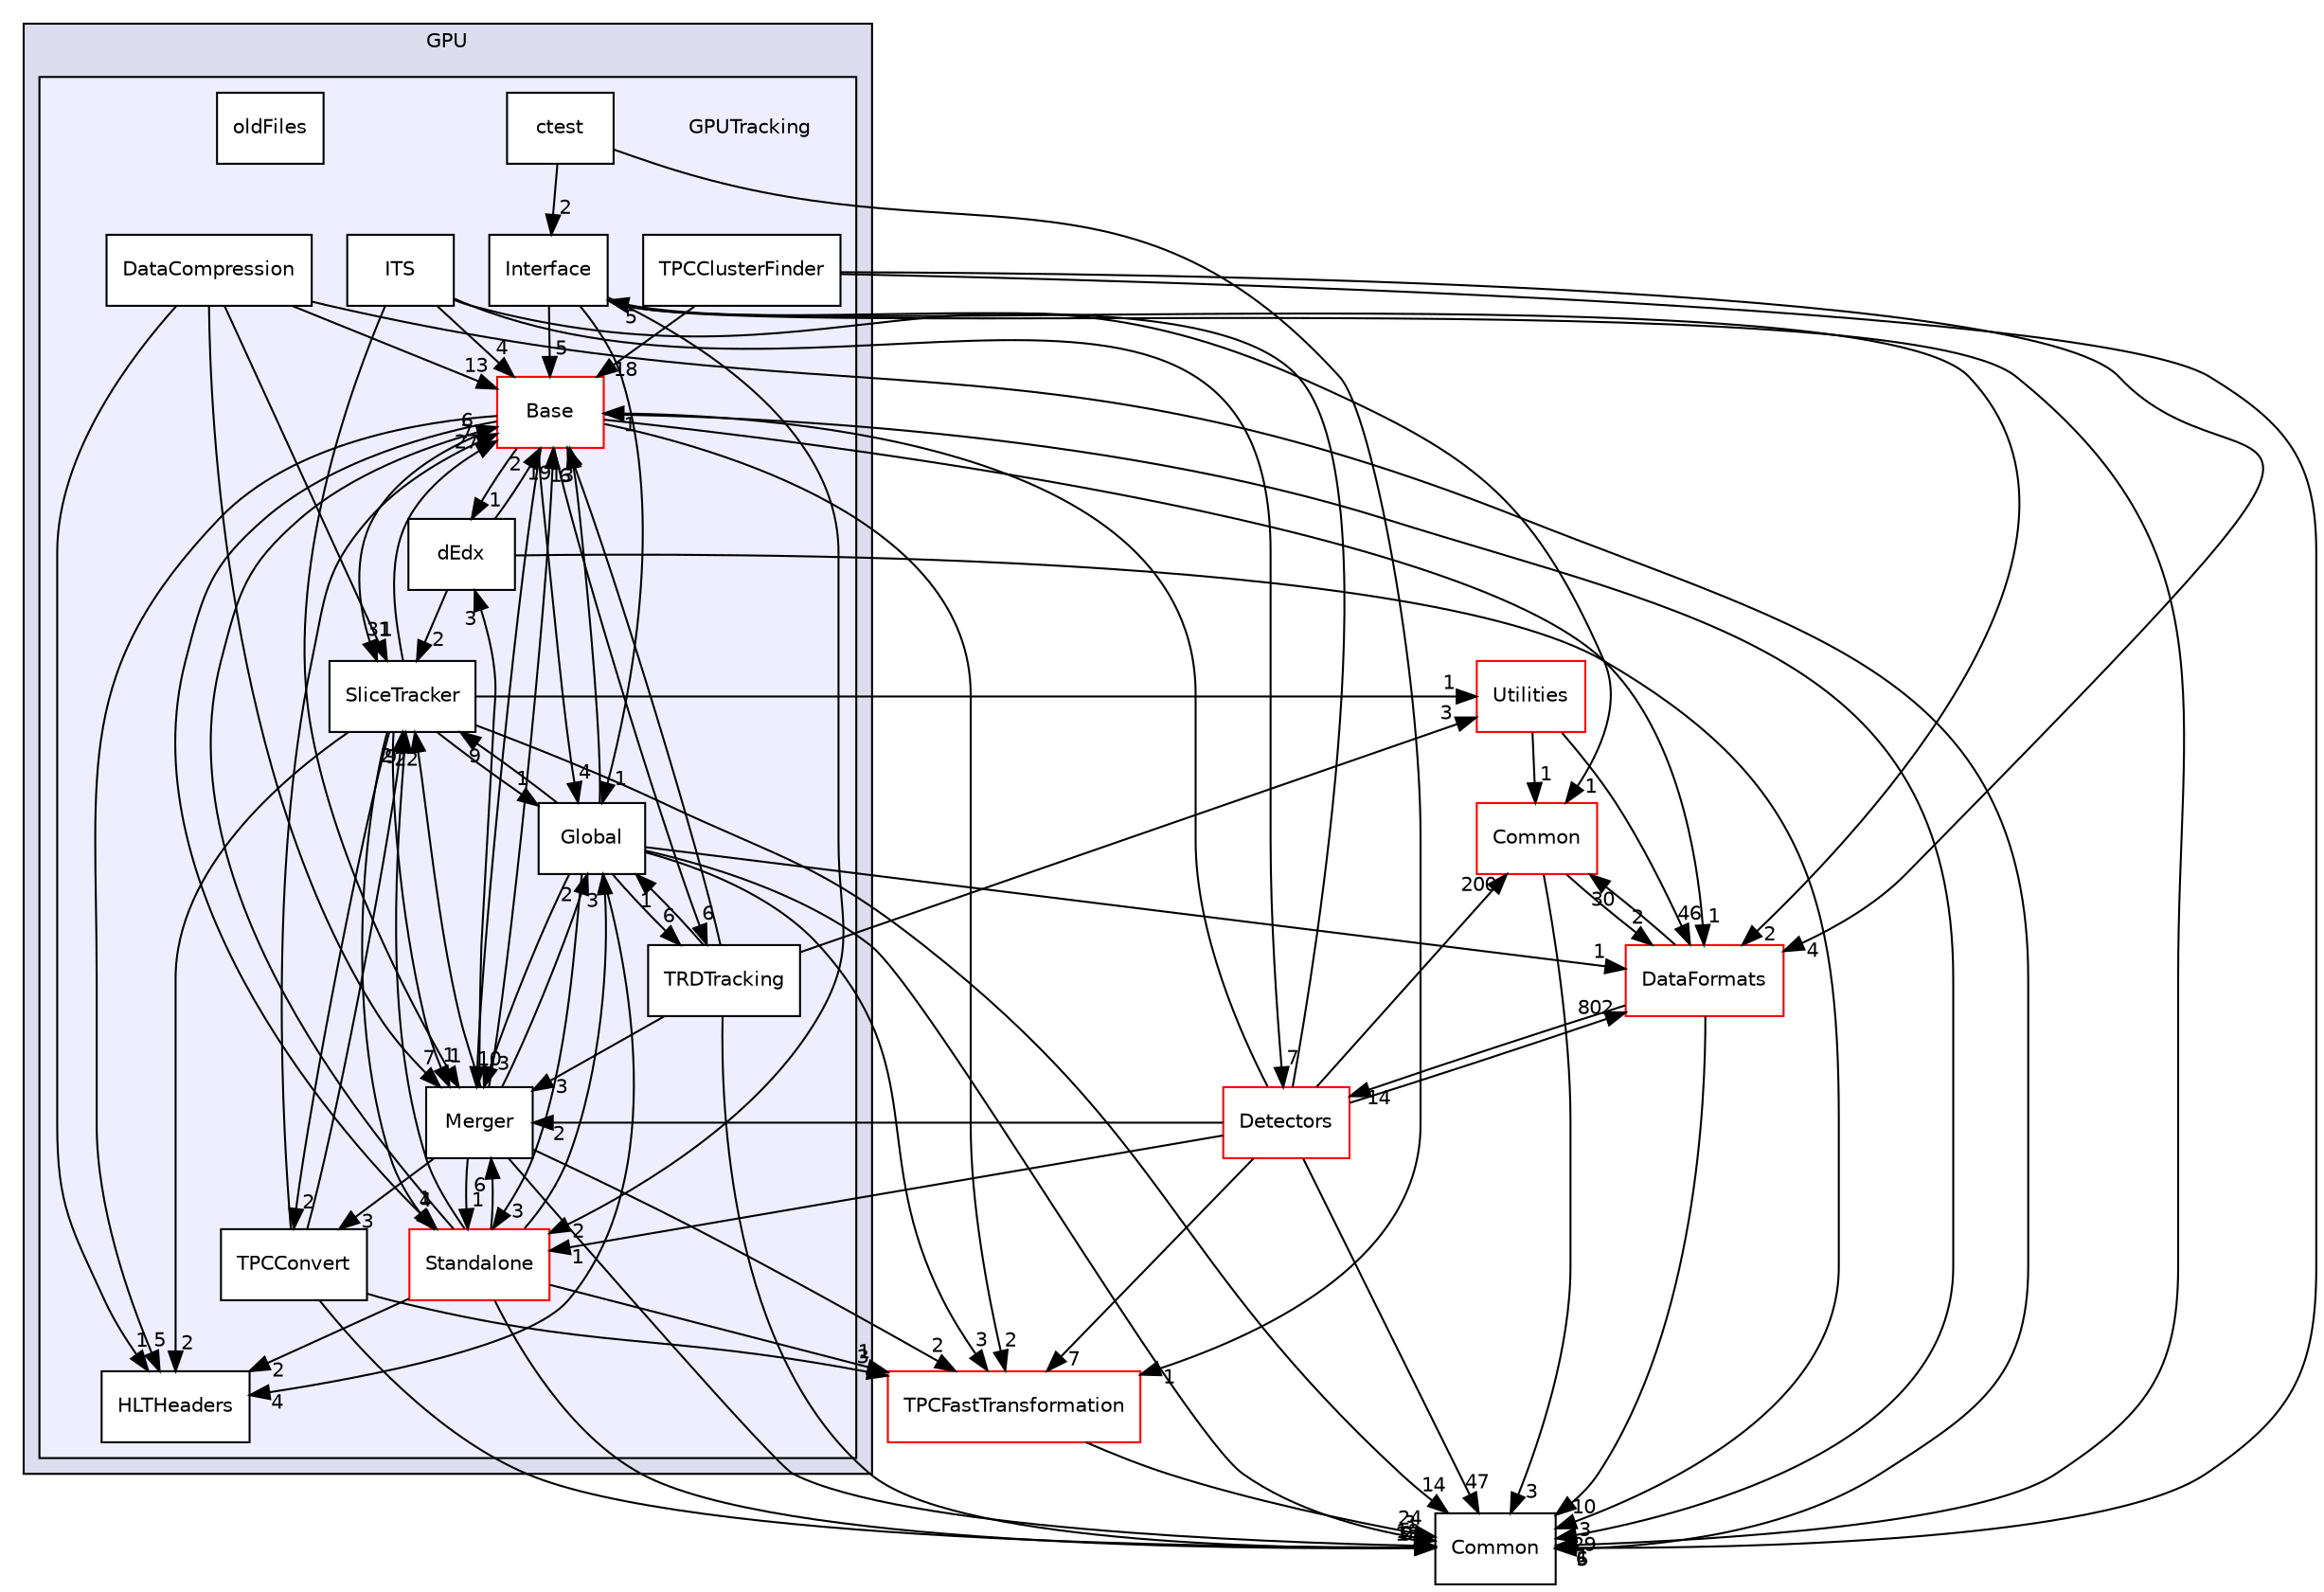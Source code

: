 digraph "/home/travis/build/AliceO2Group/AliceO2/GPU/GPUTracking" {
  bgcolor=transparent;
  compound=true
  node [ fontsize="10", fontname="Helvetica"];
  edge [ labelfontsize="10", labelfontname="Helvetica"];
  subgraph clusterdir_f511f1e9c03c071966ae594f00bbc5e0 {
    graph [ bgcolor="#ddddee", pencolor="black", label="GPU" fontname="Helvetica", fontsize="10", URL="dir_f511f1e9c03c071966ae594f00bbc5e0.html"]
  subgraph clusterdir_77030b149987c946eb2e85728f65acc0 {
    graph [ bgcolor="#eeeeff", pencolor="black", label="" URL="dir_77030b149987c946eb2e85728f65acc0.html"];
    dir_77030b149987c946eb2e85728f65acc0 [shape=plaintext label="GPUTracking"];
    dir_442920581a03c66cf8c08ae559108050 [shape=box label="Base" color="red" fillcolor="white" style="filled" URL="dir_442920581a03c66cf8c08ae559108050.html"];
    dir_bdd7e89b500aed0dd30a80bdabf6c8cd [shape=box label="ctest" color="black" fillcolor="white" style="filled" URL="dir_bdd7e89b500aed0dd30a80bdabf6c8cd.html"];
    dir_aecab50d18d7ac5723d6b92dc6c0a5e0 [shape=box label="DataCompression" color="black" fillcolor="white" style="filled" URL="dir_aecab50d18d7ac5723d6b92dc6c0a5e0.html"];
    dir_f24168b904cb028f219a4716c0405caf [shape=box label="dEdx" color="black" fillcolor="white" style="filled" URL="dir_f24168b904cb028f219a4716c0405caf.html"];
    dir_b1dd2c3d7fcd0d0d24ad7c8634d4eb04 [shape=box label="Global" color="black" fillcolor="white" style="filled" URL="dir_b1dd2c3d7fcd0d0d24ad7c8634d4eb04.html"];
    dir_6d1e342cb6193ce32747aa0856bf9c1e [shape=box label="HLTHeaders" color="black" fillcolor="white" style="filled" URL="dir_6d1e342cb6193ce32747aa0856bf9c1e.html"];
    dir_01d68d8da92fbef75811dc6520ae440e [shape=box label="Interface" color="black" fillcolor="white" style="filled" URL="dir_01d68d8da92fbef75811dc6520ae440e.html"];
    dir_d14241b2e852ae648459a904299a913d [shape=box label="ITS" color="black" fillcolor="white" style="filled" URL="dir_d14241b2e852ae648459a904299a913d.html"];
    dir_808d5540d0c117816a4e0e1b180c8334 [shape=box label="Merger" color="black" fillcolor="white" style="filled" URL="dir_808d5540d0c117816a4e0e1b180c8334.html"];
    dir_8445db79606f84cda8df4d6becc56c53 [shape=box label="oldFiles" color="black" fillcolor="white" style="filled" URL="dir_8445db79606f84cda8df4d6becc56c53.html"];
    dir_b1a191f241d56beebc4ffdb42af892eb [shape=box label="SliceTracker" color="black" fillcolor="white" style="filled" URL="dir_b1a191f241d56beebc4ffdb42af892eb.html"];
    dir_289ec97c7adb65139f0eb8343d5d21ae [shape=box label="Standalone" color="red" fillcolor="white" style="filled" URL="dir_289ec97c7adb65139f0eb8343d5d21ae.html"];
    dir_2add44c2e86b1ce794c82f89c520272d [shape=box label="TPCClusterFinder" color="black" fillcolor="white" style="filled" URL="dir_2add44c2e86b1ce794c82f89c520272d.html"];
    dir_8286b663b85c3eb28f6a70258993afb0 [shape=box label="TPCConvert" color="black" fillcolor="white" style="filled" URL="dir_8286b663b85c3eb28f6a70258993afb0.html"];
    dir_c5c2054ad45a3325316df490e5ea9aa8 [shape=box label="TRDTracking" color="black" fillcolor="white" style="filled" URL="dir_c5c2054ad45a3325316df490e5ea9aa8.html"];
  }
  }
  dir_ba48ca66118492a4424f86e9da0f6902 [shape=box label="Common" URL="dir_ba48ca66118492a4424f86e9da0f6902.html"];
  dir_4ab6b4cc6a7edbff49100e9123df213f [shape=box label="Common" color="red" URL="dir_4ab6b4cc6a7edbff49100e9123df213f.html"];
  dir_051dca18e802f8e9474f2e30d29c04e0 [shape=box label="Detectors" color="red" URL="dir_051dca18e802f8e9474f2e30d29c04e0.html"];
  dir_b05a5fa85f84bfc9013183c9d87f9a36 [shape=box label="Utilities" color="red" URL="dir_b05a5fa85f84bfc9013183c9d87f9a36.html"];
  dir_ee87ad93049d1677c6ffb88a968be9d4 [shape=box label="TPCFastTransformation" color="red" URL="dir_ee87ad93049d1677c6ffb88a968be9d4.html"];
  dir_2171f7ec022c5423887b07c69b2f5b48 [shape=box label="DataFormats" color="red" URL="dir_2171f7ec022c5423887b07c69b2f5b48.html"];
  dir_c5c2054ad45a3325316df490e5ea9aa8->dir_808d5540d0c117816a4e0e1b180c8334 [headlabel="3", labeldistance=1.5 headhref="dir_000676_000664.html"];
  dir_c5c2054ad45a3325316df490e5ea9aa8->dir_ba48ca66118492a4424f86e9da0f6902 [headlabel="13", labeldistance=1.5 headhref="dir_000676_000649.html"];
  dir_c5c2054ad45a3325316df490e5ea9aa8->dir_b05a5fa85f84bfc9013183c9d87f9a36 [headlabel="3", labeldistance=1.5 headhref="dir_000676_000618.html"];
  dir_c5c2054ad45a3325316df490e5ea9aa8->dir_442920581a03c66cf8c08ae559108050 [headlabel="6", labeldistance=1.5 headhref="dir_000676_000650.html"];
  dir_c5c2054ad45a3325316df490e5ea9aa8->dir_b1dd2c3d7fcd0d0d24ad7c8634d4eb04 [headlabel="1", labeldistance=1.5 headhref="dir_000676_000660.html"];
  dir_808d5540d0c117816a4e0e1b180c8334->dir_ba48ca66118492a4424f86e9da0f6902 [headlabel="13", labeldistance=1.5 headhref="dir_000664_000649.html"];
  dir_808d5540d0c117816a4e0e1b180c8334->dir_289ec97c7adb65139f0eb8343d5d21ae [headlabel="1", labeldistance=1.5 headhref="dir_000664_000667.html"];
  dir_808d5540d0c117816a4e0e1b180c8334->dir_8286b663b85c3eb28f6a70258993afb0 [headlabel="3", labeldistance=1.5 headhref="dir_000664_000675.html"];
  dir_808d5540d0c117816a4e0e1b180c8334->dir_ee87ad93049d1677c6ffb88a968be9d4 [headlabel="2", labeldistance=1.5 headhref="dir_000664_000677.html"];
  dir_808d5540d0c117816a4e0e1b180c8334->dir_442920581a03c66cf8c08ae559108050 [headlabel="19", labeldistance=1.5 headhref="dir_000664_000650.html"];
  dir_808d5540d0c117816a4e0e1b180c8334->dir_b1dd2c3d7fcd0d0d24ad7c8634d4eb04 [headlabel="2", labeldistance=1.5 headhref="dir_000664_000660.html"];
  dir_808d5540d0c117816a4e0e1b180c8334->dir_b1a191f241d56beebc4ffdb42af892eb [headlabel="22", labeldistance=1.5 headhref="dir_000664_000666.html"];
  dir_808d5540d0c117816a4e0e1b180c8334->dir_f24168b904cb028f219a4716c0405caf [headlabel="3", labeldistance=1.5 headhref="dir_000664_000659.html"];
  dir_d14241b2e852ae648459a904299a913d->dir_808d5540d0c117816a4e0e1b180c8334 [headlabel="1", labeldistance=1.5 headhref="dir_000663_000664.html"];
  dir_d14241b2e852ae648459a904299a913d->dir_4ab6b4cc6a7edbff49100e9123df213f [headlabel="1", labeldistance=1.5 headhref="dir_000663_000026.html"];
  dir_d14241b2e852ae648459a904299a913d->dir_051dca18e802f8e9474f2e30d29c04e0 [headlabel="7", labeldistance=1.5 headhref="dir_000663_000003.html"];
  dir_d14241b2e852ae648459a904299a913d->dir_442920581a03c66cf8c08ae559108050 [headlabel="4", labeldistance=1.5 headhref="dir_000663_000650.html"];
  dir_289ec97c7adb65139f0eb8343d5d21ae->dir_6d1e342cb6193ce32747aa0856bf9c1e [headlabel="2", labeldistance=1.5 headhref="dir_000667_000661.html"];
  dir_289ec97c7adb65139f0eb8343d5d21ae->dir_808d5540d0c117816a4e0e1b180c8334 [headlabel="6", labeldistance=1.5 headhref="dir_000667_000664.html"];
  dir_289ec97c7adb65139f0eb8343d5d21ae->dir_ba48ca66118492a4424f86e9da0f6902 [headlabel="9", labeldistance=1.5 headhref="dir_000667_000649.html"];
  dir_289ec97c7adb65139f0eb8343d5d21ae->dir_ee87ad93049d1677c6ffb88a968be9d4 [headlabel="1", labeldistance=1.5 headhref="dir_000667_000677.html"];
  dir_289ec97c7adb65139f0eb8343d5d21ae->dir_442920581a03c66cf8c08ae559108050 [headlabel="6", labeldistance=1.5 headhref="dir_000667_000650.html"];
  dir_289ec97c7adb65139f0eb8343d5d21ae->dir_b1dd2c3d7fcd0d0d24ad7c8634d4eb04 [headlabel="3", labeldistance=1.5 headhref="dir_000667_000660.html"];
  dir_289ec97c7adb65139f0eb8343d5d21ae->dir_b1a191f241d56beebc4ffdb42af892eb [headlabel="9", labeldistance=1.5 headhref="dir_000667_000666.html"];
  dir_4ab6b4cc6a7edbff49100e9123df213f->dir_ba48ca66118492a4424f86e9da0f6902 [headlabel="3", labeldistance=1.5 headhref="dir_000026_000649.html"];
  dir_4ab6b4cc6a7edbff49100e9123df213f->dir_2171f7ec022c5423887b07c69b2f5b48 [headlabel="2", labeldistance=1.5 headhref="dir_000026_000068.html"];
  dir_8286b663b85c3eb28f6a70258993afb0->dir_ba48ca66118492a4424f86e9da0f6902 [headlabel="2", labeldistance=1.5 headhref="dir_000675_000649.html"];
  dir_8286b663b85c3eb28f6a70258993afb0->dir_ee87ad93049d1677c6ffb88a968be9d4 [headlabel="3", labeldistance=1.5 headhref="dir_000675_000677.html"];
  dir_8286b663b85c3eb28f6a70258993afb0->dir_442920581a03c66cf8c08ae559108050 [headlabel="7", labeldistance=1.5 headhref="dir_000675_000650.html"];
  dir_8286b663b85c3eb28f6a70258993afb0->dir_b1a191f241d56beebc4ffdb42af892eb [headlabel="2", labeldistance=1.5 headhref="dir_000675_000666.html"];
  dir_bdd7e89b500aed0dd30a80bdabf6c8cd->dir_01d68d8da92fbef75811dc6520ae440e [headlabel="2", labeldistance=1.5 headhref="dir_000657_000662.html"];
  dir_bdd7e89b500aed0dd30a80bdabf6c8cd->dir_ee87ad93049d1677c6ffb88a968be9d4 [headlabel="1", labeldistance=1.5 headhref="dir_000657_000677.html"];
  dir_051dca18e802f8e9474f2e30d29c04e0->dir_808d5540d0c117816a4e0e1b180c8334 [headlabel="2", labeldistance=1.5 headhref="dir_000003_000664.html"];
  dir_051dca18e802f8e9474f2e30d29c04e0->dir_ba48ca66118492a4424f86e9da0f6902 [headlabel="47", labeldistance=1.5 headhref="dir_000003_000649.html"];
  dir_051dca18e802f8e9474f2e30d29c04e0->dir_289ec97c7adb65139f0eb8343d5d21ae [headlabel="1", labeldistance=1.5 headhref="dir_000003_000667.html"];
  dir_051dca18e802f8e9474f2e30d29c04e0->dir_4ab6b4cc6a7edbff49100e9123df213f [headlabel="200", labeldistance=1.5 headhref="dir_000003_000026.html"];
  dir_051dca18e802f8e9474f2e30d29c04e0->dir_01d68d8da92fbef75811dc6520ae440e [headlabel="5", labeldistance=1.5 headhref="dir_000003_000662.html"];
  dir_051dca18e802f8e9474f2e30d29c04e0->dir_ee87ad93049d1677c6ffb88a968be9d4 [headlabel="7", labeldistance=1.5 headhref="dir_000003_000677.html"];
  dir_051dca18e802f8e9474f2e30d29c04e0->dir_442920581a03c66cf8c08ae559108050 [headlabel="1", labeldistance=1.5 headhref="dir_000003_000650.html"];
  dir_051dca18e802f8e9474f2e30d29c04e0->dir_2171f7ec022c5423887b07c69b2f5b48 [headlabel="802", labeldistance=1.5 headhref="dir_000003_000068.html"];
  dir_01d68d8da92fbef75811dc6520ae440e->dir_ba48ca66118492a4424f86e9da0f6902 [headlabel="1", labeldistance=1.5 headhref="dir_000662_000649.html"];
  dir_01d68d8da92fbef75811dc6520ae440e->dir_289ec97c7adb65139f0eb8343d5d21ae [headlabel="2", labeldistance=1.5 headhref="dir_000662_000667.html"];
  dir_01d68d8da92fbef75811dc6520ae440e->dir_442920581a03c66cf8c08ae559108050 [headlabel="5", labeldistance=1.5 headhref="dir_000662_000650.html"];
  dir_01d68d8da92fbef75811dc6520ae440e->dir_b1dd2c3d7fcd0d0d24ad7c8634d4eb04 [headlabel="1", labeldistance=1.5 headhref="dir_000662_000660.html"];
  dir_01d68d8da92fbef75811dc6520ae440e->dir_2171f7ec022c5423887b07c69b2f5b48 [headlabel="2", labeldistance=1.5 headhref="dir_000662_000068.html"];
  dir_b05a5fa85f84bfc9013183c9d87f9a36->dir_4ab6b4cc6a7edbff49100e9123df213f [headlabel="1", labeldistance=1.5 headhref="dir_000618_000026.html"];
  dir_b05a5fa85f84bfc9013183c9d87f9a36->dir_2171f7ec022c5423887b07c69b2f5b48 [headlabel="46", labeldistance=1.5 headhref="dir_000618_000068.html"];
  dir_ee87ad93049d1677c6ffb88a968be9d4->dir_ba48ca66118492a4424f86e9da0f6902 [headlabel="24", labeldistance=1.5 headhref="dir_000677_000649.html"];
  dir_aecab50d18d7ac5723d6b92dc6c0a5e0->dir_6d1e342cb6193ce32747aa0856bf9c1e [headlabel="1", labeldistance=1.5 headhref="dir_000658_000661.html"];
  dir_aecab50d18d7ac5723d6b92dc6c0a5e0->dir_ba48ca66118492a4424f86e9da0f6902 [headlabel="5", labeldistance=1.5 headhref="dir_000658_000649.html"];
  dir_aecab50d18d7ac5723d6b92dc6c0a5e0->dir_808d5540d0c117816a4e0e1b180c8334 [headlabel="7", labeldistance=1.5 headhref="dir_000658_000664.html"];
  dir_aecab50d18d7ac5723d6b92dc6c0a5e0->dir_442920581a03c66cf8c08ae559108050 [headlabel="13", labeldistance=1.5 headhref="dir_000658_000650.html"];
  dir_aecab50d18d7ac5723d6b92dc6c0a5e0->dir_b1a191f241d56beebc4ffdb42af892eb [headlabel="1", labeldistance=1.5 headhref="dir_000658_000666.html"];
  dir_442920581a03c66cf8c08ae559108050->dir_6d1e342cb6193ce32747aa0856bf9c1e [headlabel="5", labeldistance=1.5 headhref="dir_000650_000661.html"];
  dir_442920581a03c66cf8c08ae559108050->dir_c5c2054ad45a3325316df490e5ea9aa8 [headlabel="6", labeldistance=1.5 headhref="dir_000650_000676.html"];
  dir_442920581a03c66cf8c08ae559108050->dir_808d5540d0c117816a4e0e1b180c8334 [headlabel="10", labeldistance=1.5 headhref="dir_000650_000664.html"];
  dir_442920581a03c66cf8c08ae559108050->dir_ba48ca66118492a4424f86e9da0f6902 [headlabel="29", labeldistance=1.5 headhref="dir_000650_000649.html"];
  dir_442920581a03c66cf8c08ae559108050->dir_289ec97c7adb65139f0eb8343d5d21ae [headlabel="4", labeldistance=1.5 headhref="dir_000650_000667.html"];
  dir_442920581a03c66cf8c08ae559108050->dir_ee87ad93049d1677c6ffb88a968be9d4 [headlabel="2", labeldistance=1.5 headhref="dir_000650_000677.html"];
  dir_442920581a03c66cf8c08ae559108050->dir_b1dd2c3d7fcd0d0d24ad7c8634d4eb04 [headlabel="4", labeldistance=1.5 headhref="dir_000650_000660.html"];
  dir_442920581a03c66cf8c08ae559108050->dir_b1a191f241d56beebc4ffdb42af892eb [headlabel="31", labeldistance=1.5 headhref="dir_000650_000666.html"];
  dir_442920581a03c66cf8c08ae559108050->dir_2171f7ec022c5423887b07c69b2f5b48 [headlabel="1", labeldistance=1.5 headhref="dir_000650_000068.html"];
  dir_442920581a03c66cf8c08ae559108050->dir_f24168b904cb028f219a4716c0405caf [headlabel="1", labeldistance=1.5 headhref="dir_000650_000659.html"];
  dir_b1dd2c3d7fcd0d0d24ad7c8634d4eb04->dir_6d1e342cb6193ce32747aa0856bf9c1e [headlabel="4", labeldistance=1.5 headhref="dir_000660_000661.html"];
  dir_b1dd2c3d7fcd0d0d24ad7c8634d4eb04->dir_c5c2054ad45a3325316df490e5ea9aa8 [headlabel="6", labeldistance=1.5 headhref="dir_000660_000676.html"];
  dir_b1dd2c3d7fcd0d0d24ad7c8634d4eb04->dir_ba48ca66118492a4424f86e9da0f6902 [headlabel="3", labeldistance=1.5 headhref="dir_000660_000649.html"];
  dir_b1dd2c3d7fcd0d0d24ad7c8634d4eb04->dir_808d5540d0c117816a4e0e1b180c8334 [headlabel="3", labeldistance=1.5 headhref="dir_000660_000664.html"];
  dir_b1dd2c3d7fcd0d0d24ad7c8634d4eb04->dir_289ec97c7adb65139f0eb8343d5d21ae [headlabel="3", labeldistance=1.5 headhref="dir_000660_000667.html"];
  dir_b1dd2c3d7fcd0d0d24ad7c8634d4eb04->dir_ee87ad93049d1677c6ffb88a968be9d4 [headlabel="3", labeldistance=1.5 headhref="dir_000660_000677.html"];
  dir_b1dd2c3d7fcd0d0d24ad7c8634d4eb04->dir_442920581a03c66cf8c08ae559108050 [headlabel="13", labeldistance=1.5 headhref="dir_000660_000650.html"];
  dir_b1dd2c3d7fcd0d0d24ad7c8634d4eb04->dir_b1a191f241d56beebc4ffdb42af892eb [headlabel="9", labeldistance=1.5 headhref="dir_000660_000666.html"];
  dir_b1dd2c3d7fcd0d0d24ad7c8634d4eb04->dir_2171f7ec022c5423887b07c69b2f5b48 [headlabel="1", labeldistance=1.5 headhref="dir_000660_000068.html"];
  dir_2add44c2e86b1ce794c82f89c520272d->dir_ba48ca66118492a4424f86e9da0f6902 [headlabel="6", labeldistance=1.5 headhref="dir_000136_000649.html"];
  dir_2add44c2e86b1ce794c82f89c520272d->dir_442920581a03c66cf8c08ae559108050 [headlabel="18", labeldistance=1.5 headhref="dir_000136_000650.html"];
  dir_2add44c2e86b1ce794c82f89c520272d->dir_2171f7ec022c5423887b07c69b2f5b48 [headlabel="4", labeldistance=1.5 headhref="dir_000136_000068.html"];
  dir_b1a191f241d56beebc4ffdb42af892eb->dir_6d1e342cb6193ce32747aa0856bf9c1e [headlabel="2", labeldistance=1.5 headhref="dir_000666_000661.html"];
  dir_b1a191f241d56beebc4ffdb42af892eb->dir_808d5540d0c117816a4e0e1b180c8334 [headlabel="1", labeldistance=1.5 headhref="dir_000666_000664.html"];
  dir_b1a191f241d56beebc4ffdb42af892eb->dir_ba48ca66118492a4424f86e9da0f6902 [headlabel="14", labeldistance=1.5 headhref="dir_000666_000649.html"];
  dir_b1a191f241d56beebc4ffdb42af892eb->dir_289ec97c7adb65139f0eb8343d5d21ae [headlabel="1", labeldistance=1.5 headhref="dir_000666_000667.html"];
  dir_b1a191f241d56beebc4ffdb42af892eb->dir_8286b663b85c3eb28f6a70258993afb0 [headlabel="2", labeldistance=1.5 headhref="dir_000666_000675.html"];
  dir_b1a191f241d56beebc4ffdb42af892eb->dir_b05a5fa85f84bfc9013183c9d87f9a36 [headlabel="1", labeldistance=1.5 headhref="dir_000666_000618.html"];
  dir_b1a191f241d56beebc4ffdb42af892eb->dir_442920581a03c66cf8c08ae559108050 [headlabel="27", labeldistance=1.5 headhref="dir_000666_000650.html"];
  dir_b1a191f241d56beebc4ffdb42af892eb->dir_b1dd2c3d7fcd0d0d24ad7c8634d4eb04 [headlabel="1", labeldistance=1.5 headhref="dir_000666_000660.html"];
  dir_2171f7ec022c5423887b07c69b2f5b48->dir_ba48ca66118492a4424f86e9da0f6902 [headlabel="10", labeldistance=1.5 headhref="dir_000068_000649.html"];
  dir_2171f7ec022c5423887b07c69b2f5b48->dir_4ab6b4cc6a7edbff49100e9123df213f [headlabel="30", labeldistance=1.5 headhref="dir_000068_000026.html"];
  dir_2171f7ec022c5423887b07c69b2f5b48->dir_051dca18e802f8e9474f2e30d29c04e0 [headlabel="14", labeldistance=1.5 headhref="dir_000068_000003.html"];
  dir_f24168b904cb028f219a4716c0405caf->dir_ba48ca66118492a4424f86e9da0f6902 [headlabel="3", labeldistance=1.5 headhref="dir_000659_000649.html"];
  dir_f24168b904cb028f219a4716c0405caf->dir_442920581a03c66cf8c08ae559108050 [headlabel="2", labeldistance=1.5 headhref="dir_000659_000650.html"];
  dir_f24168b904cb028f219a4716c0405caf->dir_b1a191f241d56beebc4ffdb42af892eb [headlabel="2", labeldistance=1.5 headhref="dir_000659_000666.html"];
}
